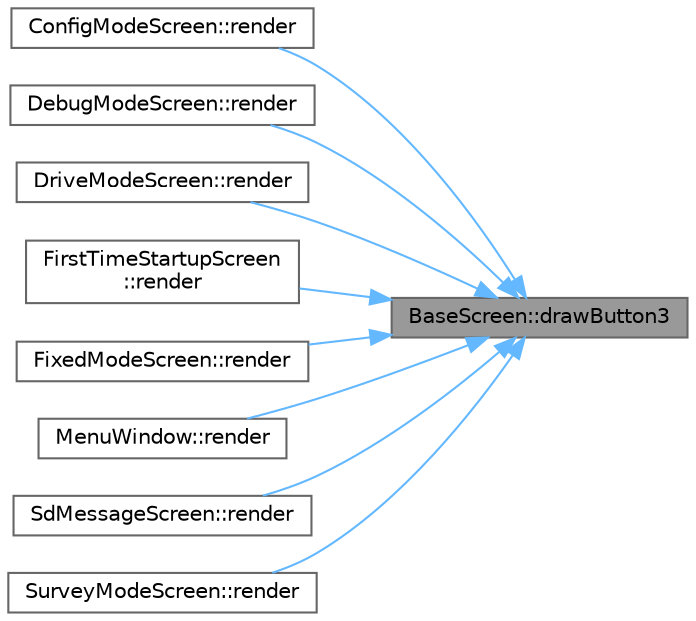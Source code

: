 digraph "BaseScreen::drawButton3"
{
 // LATEX_PDF_SIZE
  bgcolor="transparent";
  edge [fontname=Helvetica,fontsize=10,labelfontname=Helvetica,labelfontsize=10];
  node [fontname=Helvetica,fontsize=10,shape=box,height=0.2,width=0.4];
  rankdir="RL";
  Node1 [id="Node000001",label="BaseScreen::drawButton3",height=0.2,width=0.4,color="gray40", fillcolor="grey60", style="filled", fontcolor="black",tooltip=" "];
  Node1 -> Node2 [id="edge1_Node000001_Node000002",dir="back",color="steelblue1",style="solid",tooltip=" "];
  Node2 [id="Node000002",label="ConfigModeScreen::render",height=0.2,width=0.4,color="grey40", fillcolor="white", style="filled",URL="$class_config_mode_screen.html#a5878db5e53f53183144488937f6657e9",tooltip=" "];
  Node1 -> Node3 [id="edge2_Node000001_Node000003",dir="back",color="steelblue1",style="solid",tooltip=" "];
  Node3 [id="Node000003",label="DebugModeScreen::render",height=0.2,width=0.4,color="grey40", fillcolor="white", style="filled",URL="$class_debug_mode_screen.html#af5a52170b297c87f33e5eea935f8ca04",tooltip=" "];
  Node1 -> Node4 [id="edge3_Node000001_Node000004",dir="back",color="steelblue1",style="solid",tooltip=" "];
  Node4 [id="Node000004",label="DriveModeScreen::render",height=0.2,width=0.4,color="grey40", fillcolor="white", style="filled",URL="$class_drive_mode_screen.html#a536a027601cda1dbbd3ff95324e08c85",tooltip=" "];
  Node1 -> Node5 [id="edge4_Node000001_Node000005",dir="back",color="steelblue1",style="solid",tooltip=" "];
  Node5 [id="Node000005",label="FirstTimeStartupScreen\l::render",height=0.2,width=0.4,color="grey40", fillcolor="white", style="filled",URL="$class_first_time_startup_screen.html#a1f5c80b0f1a40f208787e6b27a1b34c7",tooltip=" "];
  Node1 -> Node6 [id="edge5_Node000001_Node000006",dir="back",color="steelblue1",style="solid",tooltip=" "];
  Node6 [id="Node000006",label="FixedModeScreen::render",height=0.2,width=0.4,color="grey40", fillcolor="white", style="filled",URL="$class_fixed_mode_screen.html#a765438b789be58d1b2a14e3180c350af",tooltip=" "];
  Node1 -> Node7 [id="edge6_Node000001_Node000007",dir="back",color="steelblue1",style="solid",tooltip=" "];
  Node7 [id="Node000007",label="MenuWindow::render",height=0.2,width=0.4,color="grey40", fillcolor="white", style="filled",URL="$class_menu_window.html#a668a8a350e49de44844d8d06d0032938",tooltip=" "];
  Node1 -> Node8 [id="edge7_Node000001_Node000008",dir="back",color="steelblue1",style="solid",tooltip=" "];
  Node8 [id="Node000008",label="SdMessageScreen::render",height=0.2,width=0.4,color="grey40", fillcolor="white", style="filled",URL="$class_sd_message_screen.html#a2c75124920b18c3d29c65887cbe404c7",tooltip=" "];
  Node1 -> Node9 [id="edge8_Node000001_Node000009",dir="back",color="steelblue1",style="solid",tooltip=" "];
  Node9 [id="Node000009",label="SurveyModeScreen::render",height=0.2,width=0.4,color="grey40", fillcolor="white", style="filled",URL="$class_survey_mode_screen.html#ac54402c816303e47b5aa189cb2123b50",tooltip=" "];
}
